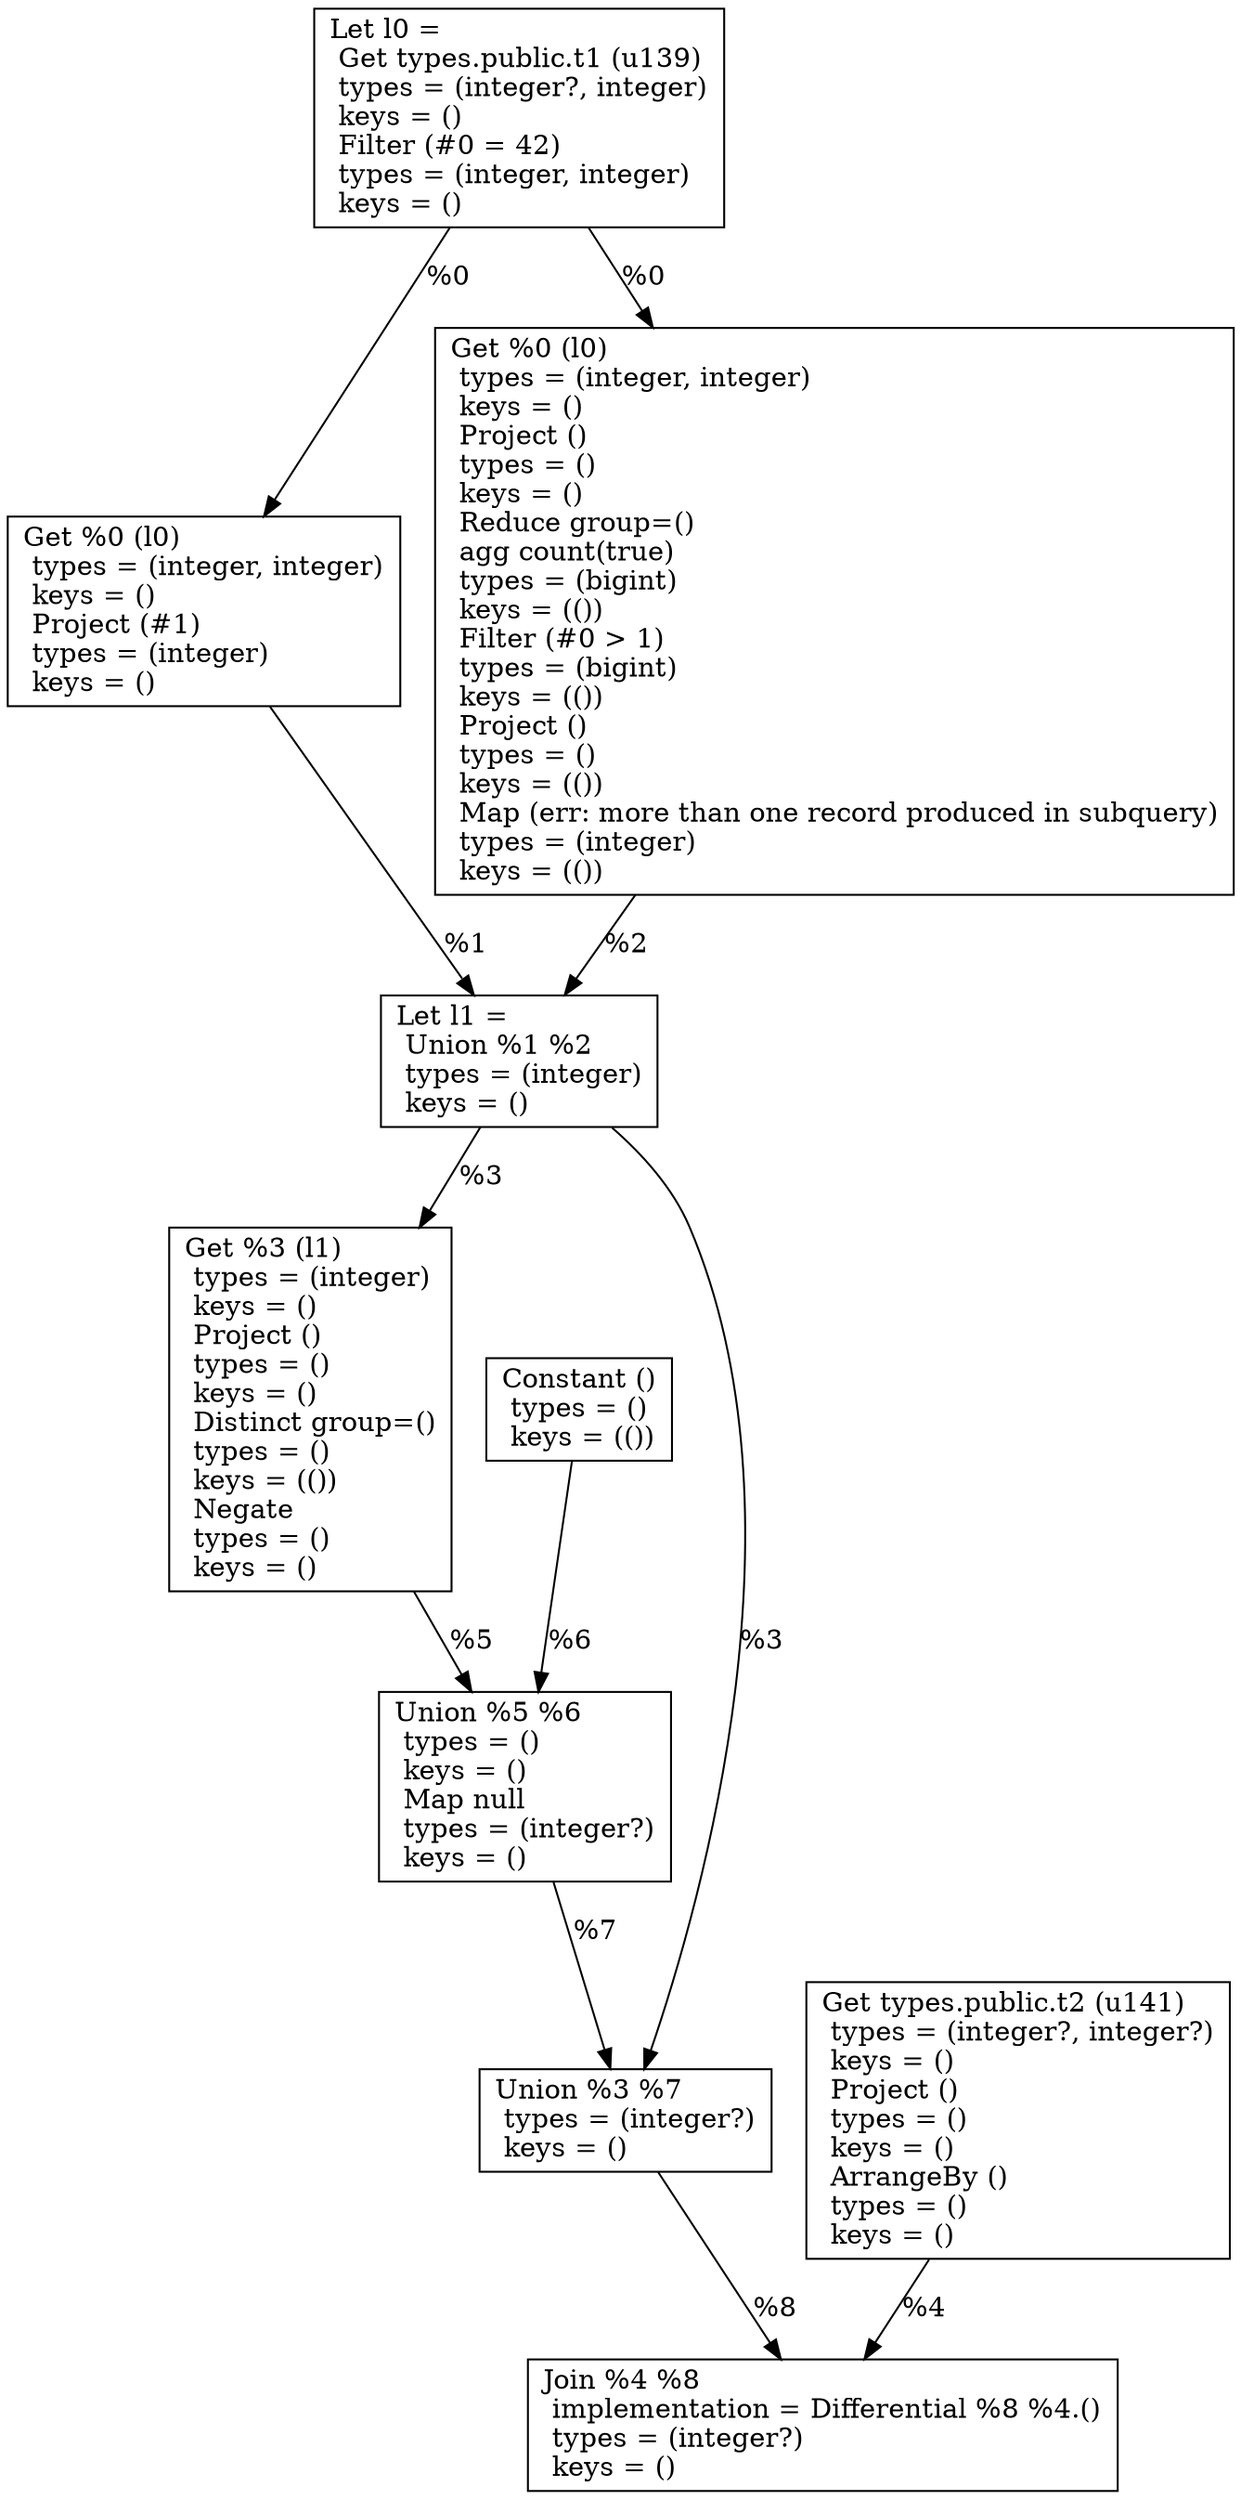 digraph G {
    node0 [shape = record, label="Let l0 =\l Get types.public.t1 (u139)\l  types = (integer?, integer)\l  keys = ()\l Filter (#0 = 42)\l  types = (integer, integer)\l  keys = ()\l"]
    node1 [shape = record, label=" Get %0 (l0)\l  types = (integer, integer)\l  keys = ()\l Project (#1)\l  types = (integer)\l  keys = ()\l"]
    node2 [shape = record, label=" Get %0 (l0)\l  types = (integer, integer)\l  keys = ()\l Project ()\l  types = ()\l  keys = ()\l Reduce group=()\l  agg count(true)\l  types = (bigint)\l  keys = (())\l Filter (#0 \> 1)\l  types = (bigint)\l  keys = (())\l Project ()\l  types = ()\l  keys = (())\l Map (err: more than one record produced in subquery)\l  types = (integer)\l  keys = (())\l"]
    node3 [shape = record, label="Let l1 =\l Union %1 %2\l  types = (integer)\l  keys = ()\l"]
    node4 [shape = record, label=" Get types.public.t2 (u141)\l  types = (integer?, integer?)\l  keys = ()\l Project ()\l  types = ()\l  keys = ()\l ArrangeBy ()\l  types = ()\l  keys = ()\l"]
    node5 [shape = record, label=" Get %3 (l1)\l  types = (integer)\l  keys = ()\l Project ()\l  types = ()\l  keys = ()\l Distinct group=()\l  types = ()\l  keys = (())\l Negate\l  types = ()\l  keys = ()\l"]
    node6 [shape = record, label=" Constant ()\l  types = ()\l  keys = (())\l"]
    node7 [shape = record, label=" Union %5 %6\l  types = ()\l  keys = ()\l Map null\l  types = (integer?)\l  keys = ()\l"]
    node8 [shape = record, label=" Union %3 %7\l  types = (integer?)\l  keys = ()\l"]
    node9 [shape = record, label=" Join %4 %8\l  implementation = Differential %8 %4.()\l  types = (integer?)\l  keys = ()\l"]
    node7 -> node8 [label = "%7\l"]
    node0 -> node2 [label = "%0\l"]
    node4 -> node9 [label = "%4\l"]
    node0 -> node1 [label = "%0\l"]
    node1 -> node3 [label = "%1\l"]
    node3 -> node5 [label = "%3\l"]
    node3 -> node8 [label = "%3\l"]
    node5 -> node7 [label = "%5\l"]
    node2 -> node3 [label = "%2\l"]
    node6 -> node7 [label = "%6\l"]
    node8 -> node9 [label = "%8\l"]
}
